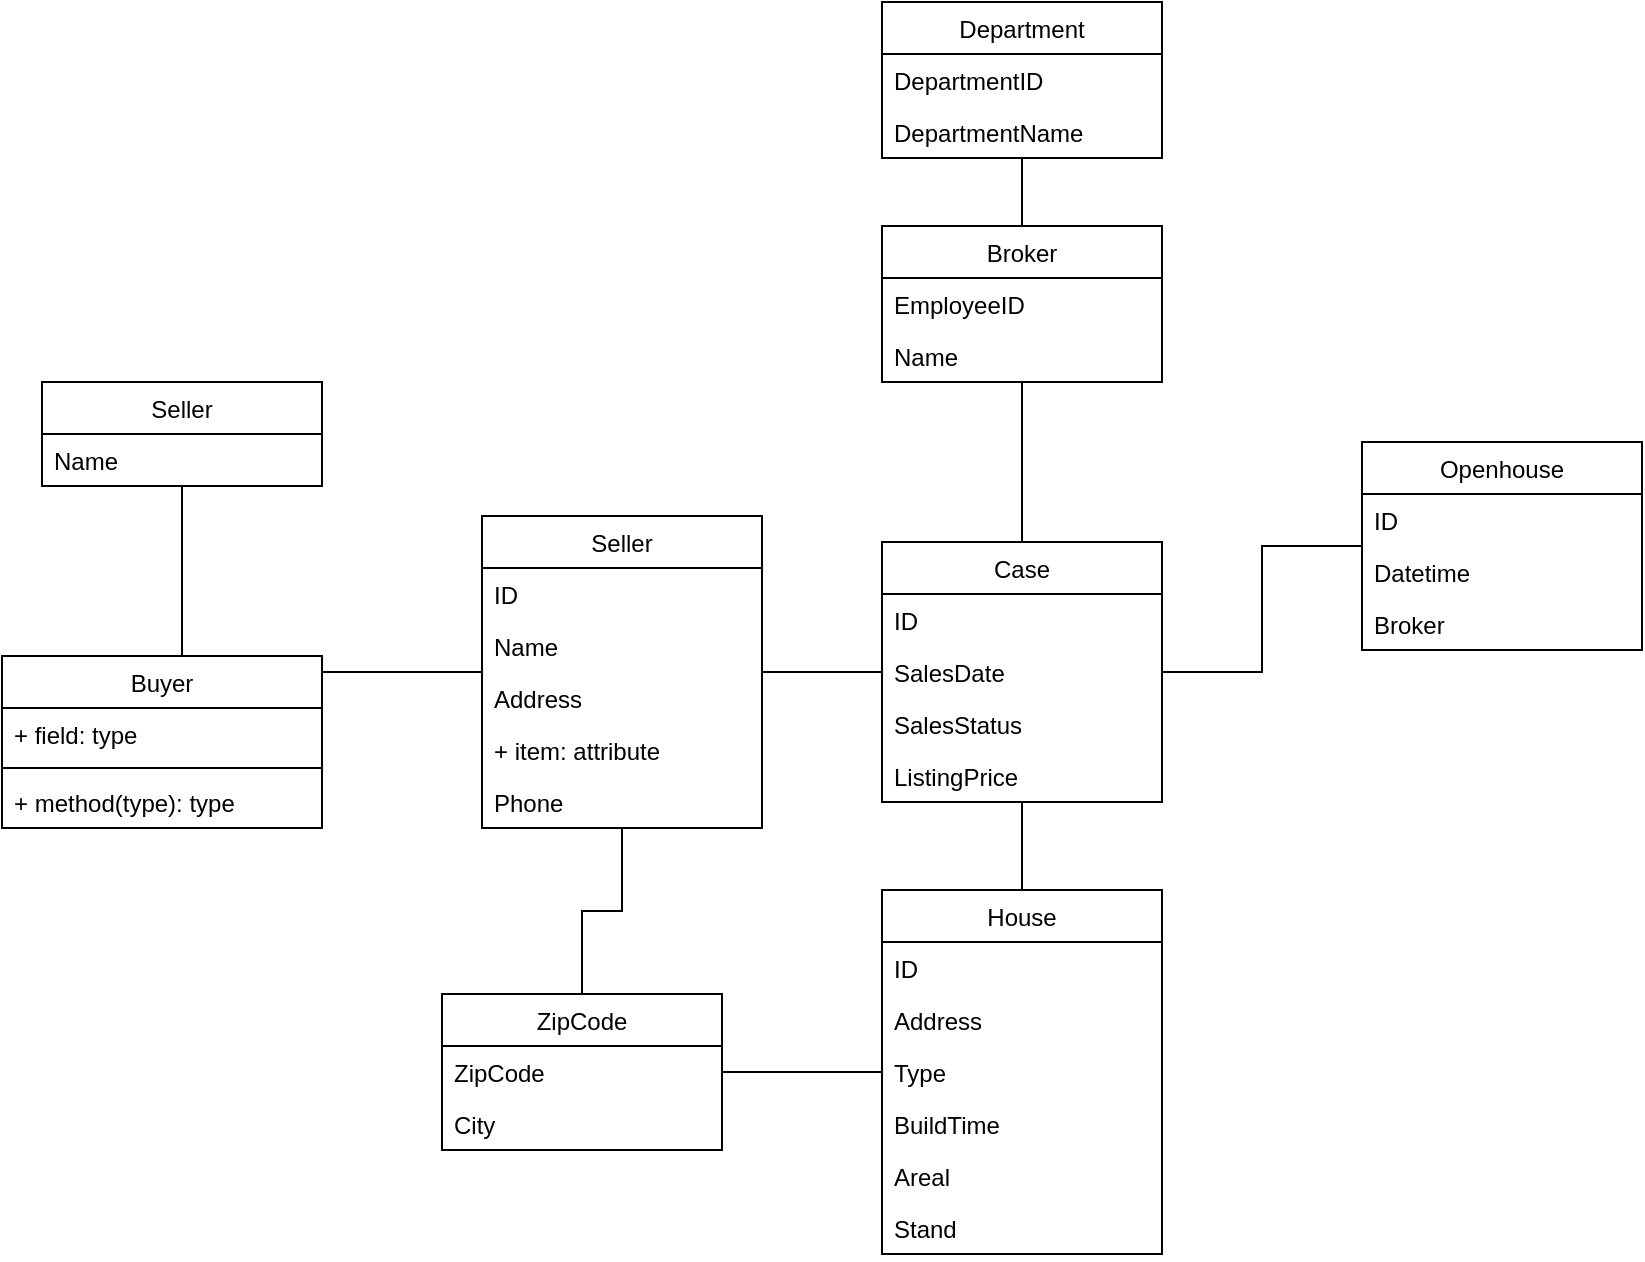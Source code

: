 <mxfile version="13.9.9" type="device"><diagram id="ym4CANGB3Ww_6yeCd99z" name="Side-1"><mxGraphModel dx="1752" dy="601" grid="1" gridSize="10" guides="1" tooltips="1" connect="1" arrows="1" fold="1" page="1" pageScale="1" pageWidth="827" pageHeight="1169" math="0" shadow="0"><root><mxCell id="0"/><mxCell id="1" parent="0"/><mxCell id="oLWPz8hiNiTtmgOI4Lsl-10" value="" style="edgeStyle=orthogonalEdgeStyle;rounded=0;orthogonalLoop=1;jettySize=auto;html=1;endArrow=none;endFill=0;" parent="1" source="oLWPz8hiNiTtmgOI4Lsl-2" target="oLWPz8hiNiTtmgOI4Lsl-6" edge="1"><mxGeometry relative="1" as="geometry"/></mxCell><mxCell id="oLWPz8hiNiTtmgOI4Lsl-37" value="" style="edgeStyle=orthogonalEdgeStyle;rounded=0;orthogonalLoop=1;jettySize=auto;html=1;endArrow=none;endFill=0;" parent="1" source="oLWPz8hiNiTtmgOI4Lsl-2" target="oLWPz8hiNiTtmgOI4Lsl-33" edge="1"><mxGeometry relative="1" as="geometry"/></mxCell><mxCell id="oLWPz8hiNiTtmgOI4Lsl-32" value="" style="edgeStyle=orthogonalEdgeStyle;rounded=0;orthogonalLoop=1;jettySize=auto;html=1;endArrow=none;endFill=0;" parent="1" source="oLWPz8hiNiTtmgOI4Lsl-6" target="oLWPz8hiNiTtmgOI4Lsl-28" edge="1"><mxGeometry relative="1" as="geometry"/></mxCell><mxCell id="oLWPz8hiNiTtmgOI4Lsl-47" value="" style="rounded=0;orthogonalLoop=1;jettySize=auto;html=1;endArrow=none;endFill=0;entryX=0.5;entryY=0;entryDx=0;entryDy=0;edgeStyle=orthogonalEdgeStyle;" parent="1" source="oLWPz8hiNiTtmgOI4Lsl-33" target="oLWPz8hiNiTtmgOI4Lsl-28" edge="1"><mxGeometry relative="1" as="geometry"><mxPoint x="190" y="640" as="targetPoint"/></mxGeometry></mxCell><mxCell id="oLWPz8hiNiTtmgOI4Lsl-55" value="" style="edgeStyle=orthogonalEdgeStyle;rounded=0;orthogonalLoop=1;jettySize=auto;html=1;endArrow=none;endFill=0;" parent="1" source="oLWPz8hiNiTtmgOI4Lsl-2" target="oLWPz8hiNiTtmgOI4Lsl-50" edge="1"><mxGeometry relative="1" as="geometry"/></mxCell><mxCell id="f0W1Eulh_TH6Fk6ge13Y-6" value="" style="edgeStyle=orthogonalEdgeStyle;rounded=0;orthogonalLoop=1;jettySize=auto;html=1;endArrow=none;endFill=0;" edge="1" parent="1" source="oLWPz8hiNiTtmgOI4Lsl-2" target="f0W1Eulh_TH6Fk6ge13Y-1"><mxGeometry relative="1" as="geometry"/></mxCell><mxCell id="oLWPz8hiNiTtmgOI4Lsl-2" value="Case" style="swimlane;fontStyle=0;childLayout=stackLayout;horizontal=1;startSize=26;fillColor=none;horizontalStack=0;resizeParent=1;resizeParentMax=0;resizeLast=0;collapsible=1;marginBottom=0;" parent="1" vertex="1"><mxGeometry x="340" y="430" width="140" height="130" as="geometry"/></mxCell><mxCell id="oLWPz8hiNiTtmgOI4Lsl-3" value="ID" style="text;strokeColor=none;fillColor=none;align=left;verticalAlign=top;spacingLeft=4;spacingRight=4;overflow=hidden;rotatable=0;points=[[0,0.5],[1,0.5]];portConstraint=eastwest;" parent="oLWPz8hiNiTtmgOI4Lsl-2" vertex="1"><mxGeometry y="26" width="140" height="26" as="geometry"/></mxCell><mxCell id="oLWPz8hiNiTtmgOI4Lsl-4" value="SalesDate" style="text;strokeColor=none;fillColor=none;align=left;verticalAlign=top;spacingLeft=4;spacingRight=4;overflow=hidden;rotatable=0;points=[[0,0.5],[1,0.5]];portConstraint=eastwest;" parent="oLWPz8hiNiTtmgOI4Lsl-2" vertex="1"><mxGeometry y="52" width="140" height="26" as="geometry"/></mxCell><mxCell id="oLWPz8hiNiTtmgOI4Lsl-5" value="SalesStatus" style="text;strokeColor=none;fillColor=none;align=left;verticalAlign=top;spacingLeft=4;spacingRight=4;overflow=hidden;rotatable=0;points=[[0,0.5],[1,0.5]];portConstraint=eastwest;" parent="oLWPz8hiNiTtmgOI4Lsl-2" vertex="1"><mxGeometry y="78" width="140" height="26" as="geometry"/></mxCell><mxCell id="oLWPz8hiNiTtmgOI4Lsl-48" value="ListingPrice" style="text;strokeColor=none;fillColor=none;align=left;verticalAlign=top;spacingLeft=4;spacingRight=4;overflow=hidden;rotatable=0;points=[[0,0.5],[1,0.5]];portConstraint=eastwest;" parent="oLWPz8hiNiTtmgOI4Lsl-2" vertex="1"><mxGeometry y="104" width="140" height="26" as="geometry"/></mxCell><mxCell id="f0W1Eulh_TH6Fk6ge13Y-13" value="" style="edgeStyle=orthogonalEdgeStyle;rounded=0;orthogonalLoop=1;jettySize=auto;html=1;endArrow=none;endFill=0;" edge="1" parent="1" source="oLWPz8hiNiTtmgOI4Lsl-33" target="f0W1Eulh_TH6Fk6ge13Y-7"><mxGeometry relative="1" as="geometry"/></mxCell><mxCell id="oLWPz8hiNiTtmgOI4Lsl-33" value="Seller" style="swimlane;fontStyle=0;childLayout=stackLayout;horizontal=1;startSize=26;fillColor=none;horizontalStack=0;resizeParent=1;resizeParentMax=0;resizeLast=0;collapsible=1;marginBottom=0;" parent="1" vertex="1"><mxGeometry x="140" y="417" width="140" height="156" as="geometry"/></mxCell><mxCell id="oLWPz8hiNiTtmgOI4Lsl-34" value="ID" style="text;strokeColor=none;fillColor=none;align=left;verticalAlign=top;spacingLeft=4;spacingRight=4;overflow=hidden;rotatable=0;points=[[0,0.5],[1,0.5]];portConstraint=eastwest;" parent="oLWPz8hiNiTtmgOI4Lsl-33" vertex="1"><mxGeometry y="26" width="140" height="26" as="geometry"/></mxCell><mxCell id="oLWPz8hiNiTtmgOI4Lsl-35" value="Name" style="text;strokeColor=none;fillColor=none;align=left;verticalAlign=top;spacingLeft=4;spacingRight=4;overflow=hidden;rotatable=0;points=[[0,0.5],[1,0.5]];portConstraint=eastwest;" parent="oLWPz8hiNiTtmgOI4Lsl-33" vertex="1"><mxGeometry y="52" width="140" height="26" as="geometry"/></mxCell><mxCell id="oLWPz8hiNiTtmgOI4Lsl-36" value="Address" style="text;strokeColor=none;fillColor=none;align=left;verticalAlign=top;spacingLeft=4;spacingRight=4;overflow=hidden;rotatable=0;points=[[0,0.5],[1,0.5]];portConstraint=eastwest;" parent="oLWPz8hiNiTtmgOI4Lsl-33" vertex="1"><mxGeometry y="78" width="140" height="26" as="geometry"/></mxCell><mxCell id="oLWPz8hiNiTtmgOI4Lsl-40" value="+ item: attribute" style="text;strokeColor=none;fillColor=none;align=left;verticalAlign=top;spacingLeft=4;spacingRight=4;overflow=hidden;rotatable=0;points=[[0,0.5],[1,0.5]];portConstraint=eastwest;" parent="oLWPz8hiNiTtmgOI4Lsl-33" vertex="1"><mxGeometry y="104" width="140" height="26" as="geometry"/></mxCell><mxCell id="oLWPz8hiNiTtmgOI4Lsl-39" value="Phone" style="text;strokeColor=none;fillColor=none;align=left;verticalAlign=top;spacingLeft=4;spacingRight=4;overflow=hidden;rotatable=0;points=[[0,0.5],[1,0.5]];portConstraint=eastwest;" parent="oLWPz8hiNiTtmgOI4Lsl-33" vertex="1"><mxGeometry y="130" width="140" height="26" as="geometry"/></mxCell><mxCell id="oLWPz8hiNiTtmgOI4Lsl-28" value="ZipCode" style="swimlane;fontStyle=0;childLayout=stackLayout;horizontal=1;startSize=26;fillColor=none;horizontalStack=0;resizeParent=1;resizeParentMax=0;resizeLast=0;collapsible=1;marginBottom=0;" parent="1" vertex="1"><mxGeometry x="120" y="656" width="140" height="78" as="geometry"/></mxCell><mxCell id="oLWPz8hiNiTtmgOI4Lsl-29" value="ZipCode" style="text;strokeColor=none;fillColor=none;align=left;verticalAlign=top;spacingLeft=4;spacingRight=4;overflow=hidden;rotatable=0;points=[[0,0.5],[1,0.5]];portConstraint=eastwest;" parent="oLWPz8hiNiTtmgOI4Lsl-28" vertex="1"><mxGeometry y="26" width="140" height="26" as="geometry"/></mxCell><mxCell id="oLWPz8hiNiTtmgOI4Lsl-30" value="City" style="text;strokeColor=none;fillColor=none;align=left;verticalAlign=top;spacingLeft=4;spacingRight=4;overflow=hidden;rotatable=0;points=[[0,0.5],[1,0.5]];portConstraint=eastwest;" parent="oLWPz8hiNiTtmgOI4Lsl-28" vertex="1"><mxGeometry y="52" width="140" height="26" as="geometry"/></mxCell><mxCell id="oLWPz8hiNiTtmgOI4Lsl-61" value="" style="edgeStyle=orthogonalEdgeStyle;rounded=0;orthogonalLoop=1;jettySize=auto;html=1;endArrow=none;endFill=0;" parent="1" source="oLWPz8hiNiTtmgOI4Lsl-50" target="oLWPz8hiNiTtmgOI4Lsl-56" edge="1"><mxGeometry relative="1" as="geometry"/></mxCell><mxCell id="oLWPz8hiNiTtmgOI4Lsl-50" value="Broker" style="swimlane;fontStyle=0;childLayout=stackLayout;horizontal=1;startSize=26;fillColor=none;horizontalStack=0;resizeParent=1;resizeParentMax=0;resizeLast=0;collapsible=1;marginBottom=0;" parent="1" vertex="1"><mxGeometry x="340" y="272" width="140" height="78" as="geometry"/></mxCell><mxCell id="oLWPz8hiNiTtmgOI4Lsl-51" value="EmployeeID" style="text;strokeColor=none;fillColor=none;align=left;verticalAlign=top;spacingLeft=4;spacingRight=4;overflow=hidden;rotatable=0;points=[[0,0.5],[1,0.5]];portConstraint=eastwest;" parent="oLWPz8hiNiTtmgOI4Lsl-50" vertex="1"><mxGeometry y="26" width="140" height="26" as="geometry"/></mxCell><mxCell id="oLWPz8hiNiTtmgOI4Lsl-52" value="Name" style="text;strokeColor=none;fillColor=none;align=left;verticalAlign=top;spacingLeft=4;spacingRight=4;overflow=hidden;rotatable=0;points=[[0,0.5],[1,0.5]];portConstraint=eastwest;" parent="oLWPz8hiNiTtmgOI4Lsl-50" vertex="1"><mxGeometry y="52" width="140" height="26" as="geometry"/></mxCell><mxCell id="oLWPz8hiNiTtmgOI4Lsl-56" value="Department" style="swimlane;fontStyle=0;childLayout=stackLayout;horizontal=1;startSize=26;fillColor=none;horizontalStack=0;resizeParent=1;resizeParentMax=0;resizeLast=0;collapsible=1;marginBottom=0;" parent="1" vertex="1"><mxGeometry x="340" y="160" width="140" height="78" as="geometry"/></mxCell><mxCell id="oLWPz8hiNiTtmgOI4Lsl-57" value="DepartmentID" style="text;strokeColor=none;fillColor=none;align=left;verticalAlign=top;spacingLeft=4;spacingRight=4;overflow=hidden;rotatable=0;points=[[0,0.5],[1,0.5]];portConstraint=eastwest;" parent="oLWPz8hiNiTtmgOI4Lsl-56" vertex="1"><mxGeometry y="26" width="140" height="26" as="geometry"/></mxCell><mxCell id="oLWPz8hiNiTtmgOI4Lsl-58" value="DepartmentName" style="text;strokeColor=none;fillColor=none;align=left;verticalAlign=top;spacingLeft=4;spacingRight=4;overflow=hidden;rotatable=0;points=[[0,0.5],[1,0.5]];portConstraint=eastwest;" parent="oLWPz8hiNiTtmgOI4Lsl-56" vertex="1"><mxGeometry y="52" width="140" height="26" as="geometry"/></mxCell><mxCell id="oLWPz8hiNiTtmgOI4Lsl-6" value="House" style="swimlane;fontStyle=0;childLayout=stackLayout;horizontal=1;startSize=26;fillColor=none;horizontalStack=0;resizeParent=1;resizeParentMax=0;resizeLast=0;collapsible=1;marginBottom=0;" parent="1" vertex="1"><mxGeometry x="340" y="604" width="140" height="182" as="geometry"/></mxCell><mxCell id="oLWPz8hiNiTtmgOI4Lsl-7" value="ID" style="text;strokeColor=none;fillColor=none;align=left;verticalAlign=top;spacingLeft=4;spacingRight=4;overflow=hidden;rotatable=0;points=[[0,0.5],[1,0.5]];portConstraint=eastwest;" parent="oLWPz8hiNiTtmgOI4Lsl-6" vertex="1"><mxGeometry y="26" width="140" height="26" as="geometry"/></mxCell><mxCell id="oLWPz8hiNiTtmgOI4Lsl-8" value="Address" style="text;strokeColor=none;fillColor=none;align=left;verticalAlign=top;spacingLeft=4;spacingRight=4;overflow=hidden;rotatable=0;points=[[0,0.5],[1,0.5]];portConstraint=eastwest;" parent="oLWPz8hiNiTtmgOI4Lsl-6" vertex="1"><mxGeometry y="52" width="140" height="26" as="geometry"/></mxCell><mxCell id="oLWPz8hiNiTtmgOI4Lsl-63" value="Type" style="text;strokeColor=none;fillColor=none;align=left;verticalAlign=top;spacingLeft=4;spacingRight=4;overflow=hidden;rotatable=0;points=[[0,0.5],[1,0.5]];portConstraint=eastwest;" parent="oLWPz8hiNiTtmgOI4Lsl-6" vertex="1"><mxGeometry y="78" width="140" height="26" as="geometry"/></mxCell><mxCell id="oLWPz8hiNiTtmgOI4Lsl-64" value="BuildTime" style="text;strokeColor=none;fillColor=none;align=left;verticalAlign=top;spacingLeft=4;spacingRight=4;overflow=hidden;rotatable=0;points=[[0,0.5],[1,0.5]];portConstraint=eastwest;" parent="oLWPz8hiNiTtmgOI4Lsl-6" vertex="1"><mxGeometry y="104" width="140" height="26" as="geometry"/></mxCell><mxCell id="oLWPz8hiNiTtmgOI4Lsl-49" value="Areal" style="text;strokeColor=none;fillColor=none;align=left;verticalAlign=top;spacingLeft=4;spacingRight=4;overflow=hidden;rotatable=0;points=[[0,0.5],[1,0.5]];portConstraint=eastwest;" parent="oLWPz8hiNiTtmgOI4Lsl-6" vertex="1"><mxGeometry y="130" width="140" height="26" as="geometry"/></mxCell><mxCell id="oLWPz8hiNiTtmgOI4Lsl-9" value="Stand" style="text;strokeColor=none;fillColor=none;align=left;verticalAlign=top;spacingLeft=4;spacingRight=4;overflow=hidden;rotatable=0;points=[[0,0.5],[1,0.5]];portConstraint=eastwest;" parent="oLWPz8hiNiTtmgOI4Lsl-6" vertex="1"><mxGeometry y="156" width="140" height="26" as="geometry"/></mxCell><mxCell id="f0W1Eulh_TH6Fk6ge13Y-1" value="Openhouse" style="swimlane;fontStyle=0;childLayout=stackLayout;horizontal=1;startSize=26;fillColor=none;horizontalStack=0;resizeParent=1;resizeParentMax=0;resizeLast=0;collapsible=1;marginBottom=0;" vertex="1" parent="1"><mxGeometry x="580" y="380" width="140" height="104" as="geometry"/></mxCell><mxCell id="f0W1Eulh_TH6Fk6ge13Y-2" value="ID" style="text;strokeColor=none;fillColor=none;align=left;verticalAlign=top;spacingLeft=4;spacingRight=4;overflow=hidden;rotatable=0;points=[[0,0.5],[1,0.5]];portConstraint=eastwest;" vertex="1" parent="f0W1Eulh_TH6Fk6ge13Y-1"><mxGeometry y="26" width="140" height="26" as="geometry"/></mxCell><mxCell id="f0W1Eulh_TH6Fk6ge13Y-3" value="Datetime" style="text;strokeColor=none;fillColor=none;align=left;verticalAlign=top;spacingLeft=4;spacingRight=4;overflow=hidden;rotatable=0;points=[[0,0.5],[1,0.5]];portConstraint=eastwest;" vertex="1" parent="f0W1Eulh_TH6Fk6ge13Y-1"><mxGeometry y="52" width="140" height="26" as="geometry"/></mxCell><mxCell id="f0W1Eulh_TH6Fk6ge13Y-4" value="Broker" style="text;strokeColor=none;fillColor=none;align=left;verticalAlign=top;spacingLeft=4;spacingRight=4;overflow=hidden;rotatable=0;points=[[0,0.5],[1,0.5]];portConstraint=eastwest;" vertex="1" parent="f0W1Eulh_TH6Fk6ge13Y-1"><mxGeometry y="78" width="140" height="26" as="geometry"/></mxCell><mxCell id="f0W1Eulh_TH6Fk6ge13Y-7" value="Seller" style="swimlane;fontStyle=0;childLayout=stackLayout;horizontal=1;startSize=26;fillColor=none;horizontalStack=0;resizeParent=1;resizeParentMax=0;resizeLast=0;collapsible=1;marginBottom=0;" vertex="1" parent="1"><mxGeometry x="-80" y="350" width="140" height="52" as="geometry"/></mxCell><mxCell id="f0W1Eulh_TH6Fk6ge13Y-9" value="Name" style="text;strokeColor=none;fillColor=none;align=left;verticalAlign=top;spacingLeft=4;spacingRight=4;overflow=hidden;rotatable=0;points=[[0,0.5],[1,0.5]];portConstraint=eastwest;" vertex="1" parent="f0W1Eulh_TH6Fk6ge13Y-7"><mxGeometry y="26" width="140" height="26" as="geometry"/></mxCell><mxCell id="f0W1Eulh_TH6Fk6ge13Y-14" value="Buyer" style="swimlane;fontStyle=0;align=center;verticalAlign=top;childLayout=stackLayout;horizontal=1;startSize=26;horizontalStack=0;resizeParent=1;resizeParentMax=0;resizeLast=0;collapsible=1;marginBottom=0;" vertex="1" parent="1"><mxGeometry x="-100" y="487" width="160" height="86" as="geometry"/></mxCell><mxCell id="f0W1Eulh_TH6Fk6ge13Y-15" value="+ field: type" style="text;strokeColor=none;fillColor=none;align=left;verticalAlign=top;spacingLeft=4;spacingRight=4;overflow=hidden;rotatable=0;points=[[0,0.5],[1,0.5]];portConstraint=eastwest;" vertex="1" parent="f0W1Eulh_TH6Fk6ge13Y-14"><mxGeometry y="26" width="160" height="26" as="geometry"/></mxCell><mxCell id="f0W1Eulh_TH6Fk6ge13Y-16" value="" style="line;strokeWidth=1;fillColor=none;align=left;verticalAlign=middle;spacingTop=-1;spacingLeft=3;spacingRight=3;rotatable=0;labelPosition=right;points=[];portConstraint=eastwest;" vertex="1" parent="f0W1Eulh_TH6Fk6ge13Y-14"><mxGeometry y="52" width="160" height="8" as="geometry"/></mxCell><mxCell id="f0W1Eulh_TH6Fk6ge13Y-17" value="+ method(type): type" style="text;strokeColor=none;fillColor=none;align=left;verticalAlign=top;spacingLeft=4;spacingRight=4;overflow=hidden;rotatable=0;points=[[0,0.5],[1,0.5]];portConstraint=eastwest;" vertex="1" parent="f0W1Eulh_TH6Fk6ge13Y-14"><mxGeometry y="60" width="160" height="26" as="geometry"/></mxCell></root></mxGraphModel></diagram></mxfile>